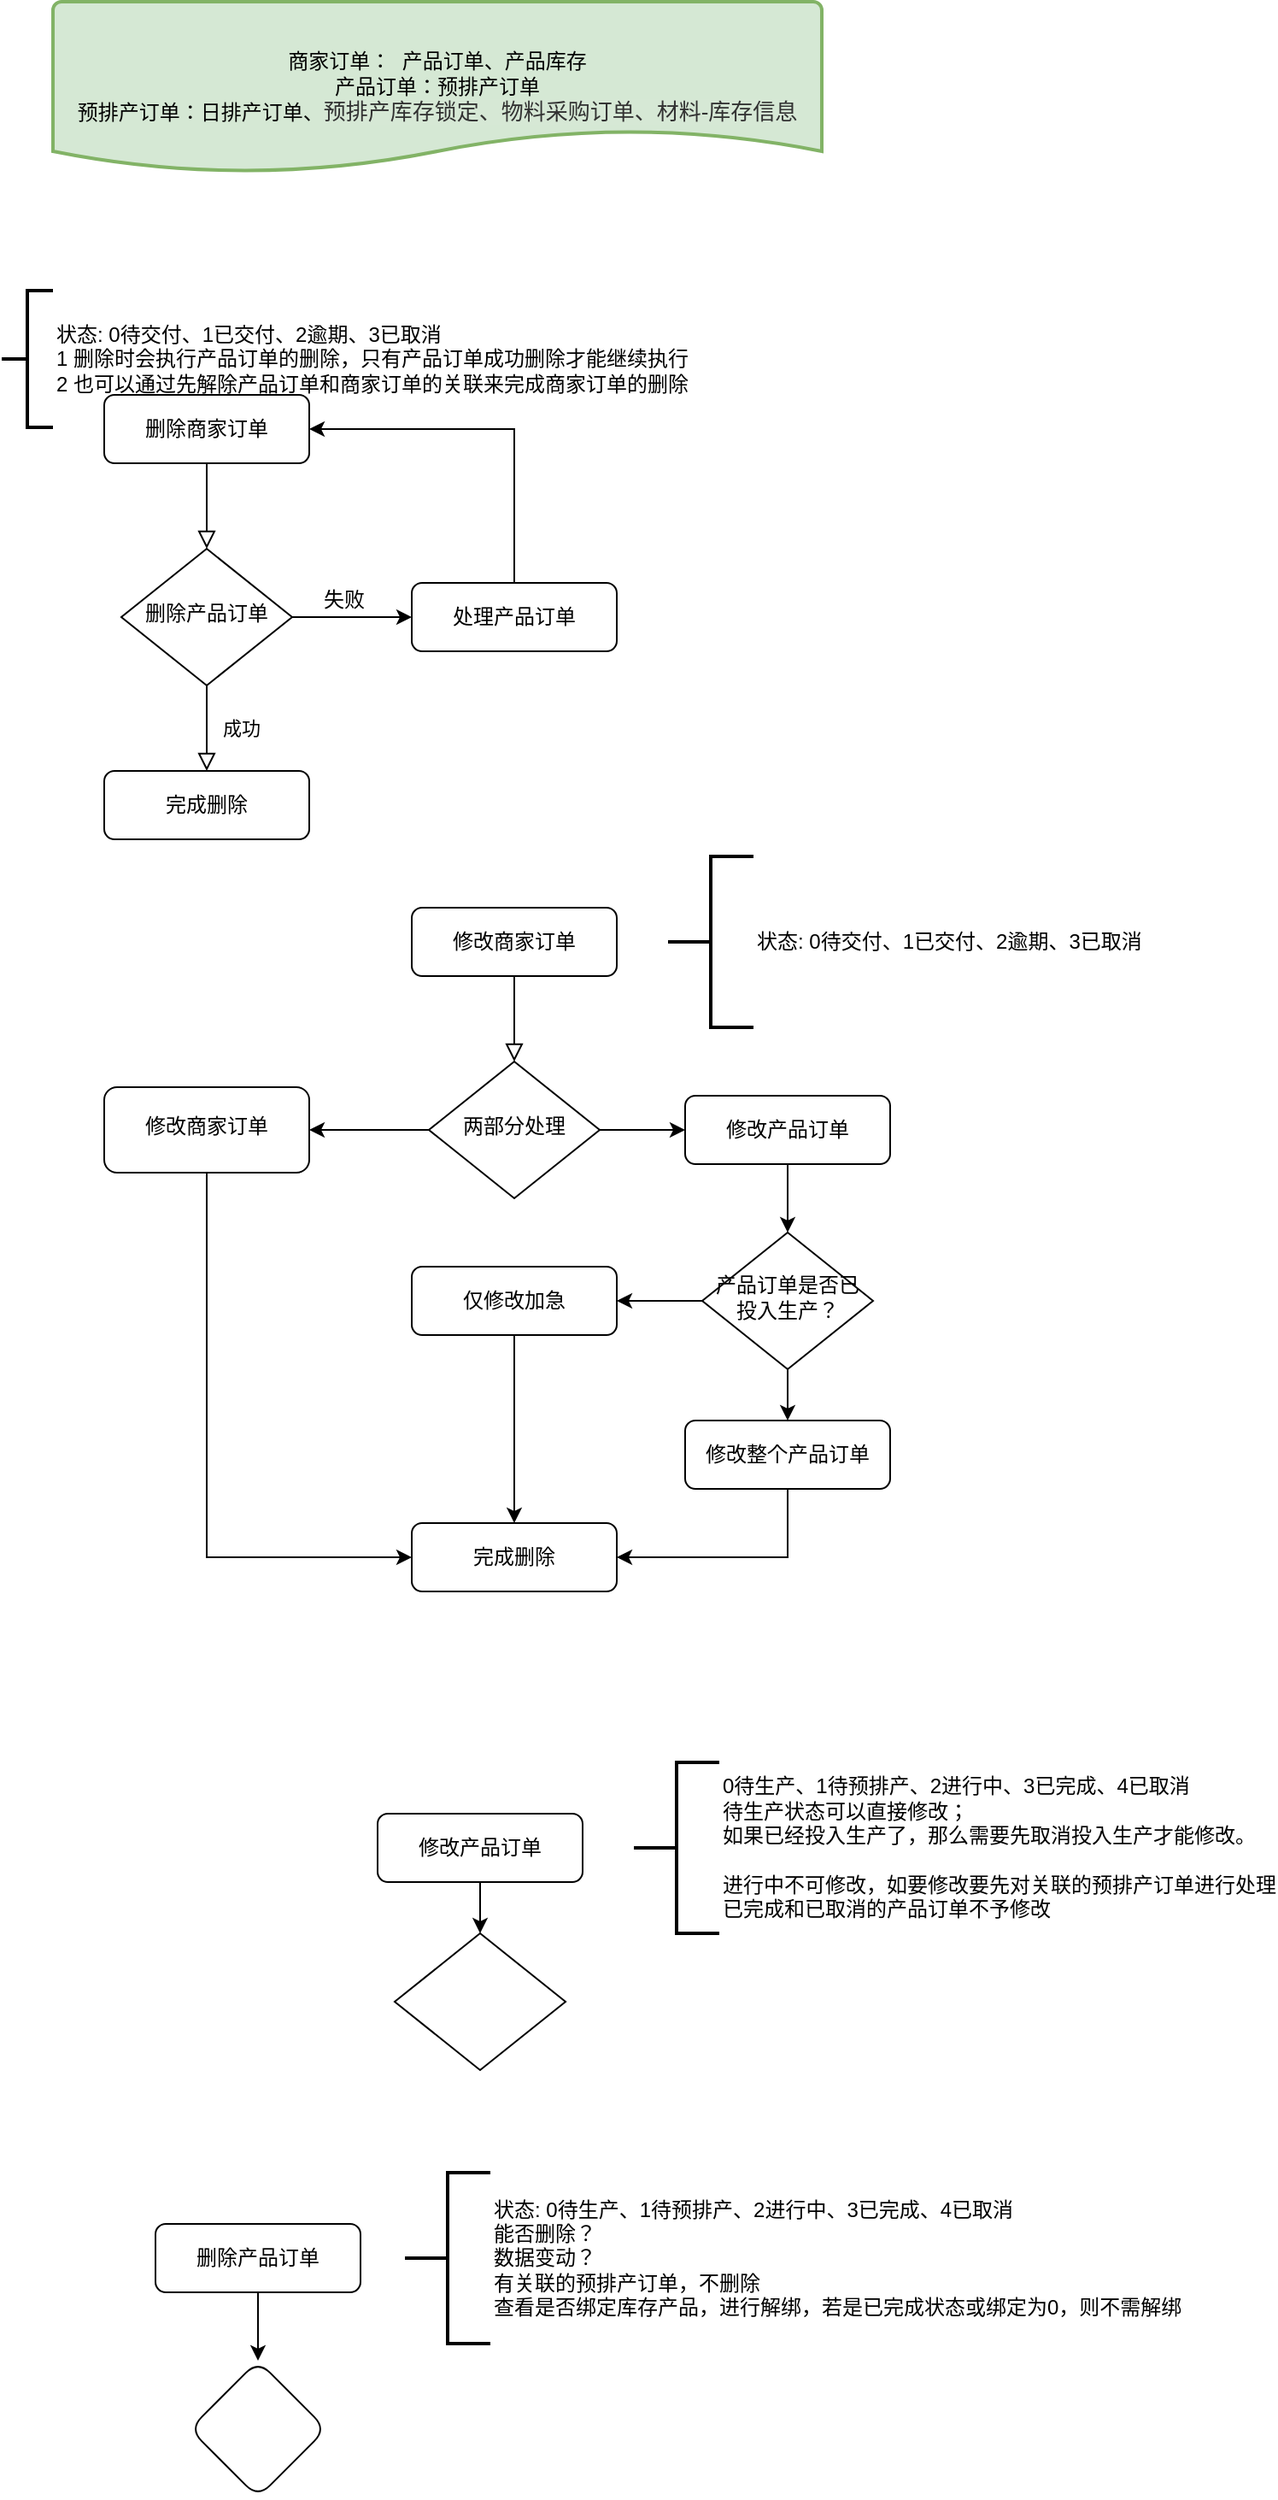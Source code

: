 <mxfile version="17.1.3" type="github">
  <diagram id="C5RBs43oDa-KdzZeNtuy" name="Page-1">
    <mxGraphModel dx="1038" dy="1716" grid="1" gridSize="10" guides="1" tooltips="1" connect="1" arrows="1" fold="1" page="1" pageScale="1" pageWidth="827" pageHeight="1169" math="0" shadow="0">
      <root>
        <mxCell id="WIyWlLk6GJQsqaUBKTNV-0" />
        <mxCell id="WIyWlLk6GJQsqaUBKTNV-1" parent="WIyWlLk6GJQsqaUBKTNV-0" />
        <mxCell id="WIyWlLk6GJQsqaUBKTNV-2" value="" style="rounded=0;html=1;jettySize=auto;orthogonalLoop=1;fontSize=11;endArrow=block;endFill=0;endSize=8;strokeWidth=1;shadow=0;labelBackgroundColor=none;edgeStyle=orthogonalEdgeStyle;" parent="WIyWlLk6GJQsqaUBKTNV-1" source="WIyWlLk6GJQsqaUBKTNV-3" edge="1">
          <mxGeometry relative="1" as="geometry">
            <mxPoint x="180" y="-800" as="targetPoint" />
          </mxGeometry>
        </mxCell>
        <mxCell id="WIyWlLk6GJQsqaUBKTNV-3" value="删除商家订单" style="rounded=1;whiteSpace=wrap;html=1;fontSize=12;glass=0;strokeWidth=1;shadow=0;" parent="WIyWlLk6GJQsqaUBKTNV-1" vertex="1">
          <mxGeometry x="120" y="-890" width="120" height="40" as="geometry" />
        </mxCell>
        <mxCell id="WIyWlLk6GJQsqaUBKTNV-4" value="成功" style="rounded=0;html=1;jettySize=auto;orthogonalLoop=1;fontSize=11;endArrow=block;endFill=0;endSize=8;strokeWidth=1;shadow=0;labelBackgroundColor=none;edgeStyle=orthogonalEdgeStyle;entryX=0.5;entryY=0;entryDx=0;entryDy=0;exitX=0.5;exitY=1;exitDx=0;exitDy=0;" parent="WIyWlLk6GJQsqaUBKTNV-1" source="4a2UcWddZCdq6afZ1OfK-3" target="WIyWlLk6GJQsqaUBKTNV-11" edge="1">
          <mxGeometry y="20" relative="1" as="geometry">
            <mxPoint as="offset" />
            <mxPoint x="180" y="-680" as="targetPoint" />
            <mxPoint x="180" y="-740" as="sourcePoint" />
          </mxGeometry>
        </mxCell>
        <mxCell id="WIyWlLk6GJQsqaUBKTNV-11" value="完成删除" style="rounded=1;whiteSpace=wrap;html=1;fontSize=12;glass=0;strokeWidth=1;shadow=0;" parent="WIyWlLk6GJQsqaUBKTNV-1" vertex="1">
          <mxGeometry x="120" y="-670" width="120" height="40" as="geometry" />
        </mxCell>
        <mxCell id="bhtRpw5px7U3JFPzSxyA-3" value="商家订单：&amp;nbsp; 产品订单、产品库存&lt;br&gt;产品订单：预排产订单&lt;br&gt;预排产订单：日排产订单、&lt;span style=&quot;color: rgb(50 , 50 , 50) ; font-size: 13px ; background-color: rgba(255 , 255 , 255 , 0.01)&quot;&gt;预排产库存锁定、物料采购订单、&lt;/span&gt;&lt;span style=&quot;color: rgb(50 , 50 , 50) ; font-size: 13px ; background-color: rgba(255 , 255 , 255 , 0.01)&quot;&gt;材料-库存信息&lt;/span&gt;" style="strokeWidth=2;html=1;shape=mxgraph.flowchart.document2;whiteSpace=wrap;size=0.25;fillColor=#d5e8d4;strokeColor=#82b366;" parent="WIyWlLk6GJQsqaUBKTNV-1" vertex="1">
          <mxGeometry x="90" y="-1120" width="450" height="100" as="geometry" />
        </mxCell>
        <mxCell id="e_4AayXEStNU0mehBLRU-0" value="" style="rounded=0;html=1;jettySize=auto;orthogonalLoop=1;fontSize=11;endArrow=block;endFill=0;endSize=8;strokeWidth=1;shadow=0;labelBackgroundColor=none;edgeStyle=orthogonalEdgeStyle;" parent="WIyWlLk6GJQsqaUBKTNV-1" source="e_4AayXEStNU0mehBLRU-1" target="e_4AayXEStNU0mehBLRU-4" edge="1">
          <mxGeometry relative="1" as="geometry" />
        </mxCell>
        <mxCell id="e_4AayXEStNU0mehBLRU-1" value="修改商家订单" style="rounded=1;whiteSpace=wrap;html=1;fontSize=12;glass=0;strokeWidth=1;shadow=0;" parent="WIyWlLk6GJQsqaUBKTNV-1" vertex="1">
          <mxGeometry x="300" y="-590" width="120" height="40" as="geometry" />
        </mxCell>
        <mxCell id="e_4AayXEStNU0mehBLRU-10" value="" style="edgeStyle=orthogonalEdgeStyle;rounded=0;orthogonalLoop=1;jettySize=auto;html=1;" parent="WIyWlLk6GJQsqaUBKTNV-1" source="e_4AayXEStNU0mehBLRU-4" target="e_4AayXEStNU0mehBLRU-9" edge="1">
          <mxGeometry relative="1" as="geometry" />
        </mxCell>
        <mxCell id="e_4AayXEStNU0mehBLRU-11" value="" style="edgeStyle=orthogonalEdgeStyle;rounded=0;orthogonalLoop=1;jettySize=auto;html=1;" parent="WIyWlLk6GJQsqaUBKTNV-1" source="e_4AayXEStNU0mehBLRU-4" target="e_4AayXEStNU0mehBLRU-6" edge="1">
          <mxGeometry relative="1" as="geometry" />
        </mxCell>
        <mxCell id="e_4AayXEStNU0mehBLRU-4" value="两部分处理" style="rhombus;whiteSpace=wrap;html=1;shadow=0;fontFamily=Helvetica;fontSize=12;align=center;strokeWidth=1;spacing=6;spacingTop=-4;" parent="WIyWlLk6GJQsqaUBKTNV-1" vertex="1">
          <mxGeometry x="310" y="-500" width="100" height="80" as="geometry" />
        </mxCell>
        <mxCell id="e_4AayXEStNU0mehBLRU-18" style="edgeStyle=orthogonalEdgeStyle;rounded=0;orthogonalLoop=1;jettySize=auto;html=1;entryX=0.5;entryY=0;entryDx=0;entryDy=0;" parent="WIyWlLk6GJQsqaUBKTNV-1" source="e_4AayXEStNU0mehBLRU-6" target="e_4AayXEStNU0mehBLRU-15" edge="1">
          <mxGeometry relative="1" as="geometry" />
        </mxCell>
        <mxCell id="e_4AayXEStNU0mehBLRU-6" value="修改产品订单" style="rounded=1;whiteSpace=wrap;html=1;fontSize=12;glass=0;strokeWidth=1;shadow=0;" parent="WIyWlLk6GJQsqaUBKTNV-1" vertex="1">
          <mxGeometry x="460" y="-480" width="120" height="40" as="geometry" />
        </mxCell>
        <mxCell id="e_4AayXEStNU0mehBLRU-7" value="完成删除" style="rounded=1;whiteSpace=wrap;html=1;fontSize=12;glass=0;strokeWidth=1;shadow=0;" parent="WIyWlLk6GJQsqaUBKTNV-1" vertex="1">
          <mxGeometry x="300" y="-230" width="120" height="40" as="geometry" />
        </mxCell>
        <mxCell id="e_4AayXEStNU0mehBLRU-28" style="edgeStyle=orthogonalEdgeStyle;rounded=0;orthogonalLoop=1;jettySize=auto;html=1;entryX=0;entryY=0.5;entryDx=0;entryDy=0;" parent="WIyWlLk6GJQsqaUBKTNV-1" source="e_4AayXEStNU0mehBLRU-9" target="e_4AayXEStNU0mehBLRU-7" edge="1">
          <mxGeometry relative="1" as="geometry">
            <mxPoint x="360" y="-270" as="targetPoint" />
            <Array as="points">
              <mxPoint x="180" y="-210" />
            </Array>
          </mxGeometry>
        </mxCell>
        <mxCell id="e_4AayXEStNU0mehBLRU-9" value="修改商家订单" style="rounded=1;whiteSpace=wrap;html=1;shadow=0;strokeWidth=1;spacing=6;spacingTop=-4;" parent="WIyWlLk6GJQsqaUBKTNV-1" vertex="1">
          <mxGeometry x="120" y="-485" width="120" height="50" as="geometry" />
        </mxCell>
        <mxCell id="e_4AayXEStNU0mehBLRU-23" value="" style="edgeStyle=orthogonalEdgeStyle;rounded=0;orthogonalLoop=1;jettySize=auto;html=1;" parent="WIyWlLk6GJQsqaUBKTNV-1" source="e_4AayXEStNU0mehBLRU-15" target="e_4AayXEStNU0mehBLRU-22" edge="1">
          <mxGeometry relative="1" as="geometry" />
        </mxCell>
        <mxCell id="e_4AayXEStNU0mehBLRU-25" value="" style="edgeStyle=orthogonalEdgeStyle;rounded=0;orthogonalLoop=1;jettySize=auto;html=1;" parent="WIyWlLk6GJQsqaUBKTNV-1" source="e_4AayXEStNU0mehBLRU-15" target="e_4AayXEStNU0mehBLRU-24" edge="1">
          <mxGeometry relative="1" as="geometry" />
        </mxCell>
        <mxCell id="e_4AayXEStNU0mehBLRU-15" value="产品订单是否已投入生产？" style="rhombus;whiteSpace=wrap;html=1;shadow=0;fontFamily=Helvetica;fontSize=12;align=center;strokeWidth=1;spacing=6;spacingTop=-4;" parent="WIyWlLk6GJQsqaUBKTNV-1" vertex="1">
          <mxGeometry x="470" y="-400" width="100" height="80" as="geometry" />
        </mxCell>
        <mxCell id="e_4AayXEStNU0mehBLRU-26" style="edgeStyle=orthogonalEdgeStyle;rounded=0;orthogonalLoop=1;jettySize=auto;html=1;" parent="WIyWlLk6GJQsqaUBKTNV-1" source="e_4AayXEStNU0mehBLRU-22" target="e_4AayXEStNU0mehBLRU-7" edge="1">
          <mxGeometry relative="1" as="geometry" />
        </mxCell>
        <mxCell id="e_4AayXEStNU0mehBLRU-22" value="仅修改加急" style="rounded=1;whiteSpace=wrap;html=1;fontSize=12;glass=0;strokeWidth=1;shadow=0;" parent="WIyWlLk6GJQsqaUBKTNV-1" vertex="1">
          <mxGeometry x="300" y="-380" width="120" height="40" as="geometry" />
        </mxCell>
        <mxCell id="e_4AayXEStNU0mehBLRU-30" style="edgeStyle=orthogonalEdgeStyle;rounded=0;orthogonalLoop=1;jettySize=auto;html=1;exitX=0.5;exitY=1;exitDx=0;exitDy=0;entryX=1;entryY=0.5;entryDx=0;entryDy=0;" parent="WIyWlLk6GJQsqaUBKTNV-1" source="e_4AayXEStNU0mehBLRU-24" target="e_4AayXEStNU0mehBLRU-7" edge="1">
          <mxGeometry relative="1" as="geometry" />
        </mxCell>
        <mxCell id="e_4AayXEStNU0mehBLRU-24" value="修改整个产品订单" style="rounded=1;whiteSpace=wrap;html=1;fontSize=12;glass=0;strokeWidth=1;shadow=0;" parent="WIyWlLk6GJQsqaUBKTNV-1" vertex="1">
          <mxGeometry x="460" y="-290" width="120" height="40" as="geometry" />
        </mxCell>
        <mxCell id="5FaI2_AjHvMNQ4dwPlwW-2" value="" style="edgeStyle=orthogonalEdgeStyle;rounded=0;orthogonalLoop=1;jettySize=auto;html=1;entryX=0.5;entryY=0;entryDx=0;entryDy=0;" parent="WIyWlLk6GJQsqaUBKTNV-1" source="5FaI2_AjHvMNQ4dwPlwW-0" target="5FaI2_AjHvMNQ4dwPlwW-3" edge="1">
          <mxGeometry relative="1" as="geometry">
            <mxPoint x="340" y="40" as="targetPoint" />
          </mxGeometry>
        </mxCell>
        <mxCell id="5FaI2_AjHvMNQ4dwPlwW-0" value="修改产品订单" style="rounded=1;whiteSpace=wrap;html=1;fontSize=12;glass=0;strokeWidth=1;shadow=0;" parent="WIyWlLk6GJQsqaUBKTNV-1" vertex="1">
          <mxGeometry x="280" y="-60" width="120" height="40" as="geometry" />
        </mxCell>
        <mxCell id="5FaI2_AjHvMNQ4dwPlwW-3" value="" style="rhombus;whiteSpace=wrap;html=1;shadow=0;fontFamily=Helvetica;fontSize=12;align=center;strokeWidth=1;spacing=6;spacingTop=-4;" parent="WIyWlLk6GJQsqaUBKTNV-1" vertex="1">
          <mxGeometry x="290" y="10" width="100" height="80" as="geometry" />
        </mxCell>
        <mxCell id="5FaI2_AjHvMNQ4dwPlwW-4" value="0待生产、1待预排产、2进行中、3已完成、4已取消&lt;br&gt;待生产状态可以直接修改；&lt;br&gt;如果已经投入生产了，那么需要先取消投入生产才能修改。&lt;br&gt;&lt;br&gt;进行中不可修改，如要修改要先对关联的预排产订单进行处理&lt;br&gt;已完成和已取消的产品订单不予修改" style="strokeWidth=2;html=1;shape=mxgraph.flowchart.annotation_2;align=left;labelPosition=right;pointerEvents=1;" parent="WIyWlLk6GJQsqaUBKTNV-1" vertex="1">
          <mxGeometry x="430" y="-90" width="50" height="100" as="geometry" />
        </mxCell>
        <mxCell id="pQeIfIIc8u159uHe44wj-2" value="" style="edgeStyle=orthogonalEdgeStyle;rounded=0;orthogonalLoop=1;jettySize=auto;html=1;" parent="WIyWlLk6GJQsqaUBKTNV-1" source="pQeIfIIc8u159uHe44wj-0" target="pQeIfIIc8u159uHe44wj-1" edge="1">
          <mxGeometry relative="1" as="geometry" />
        </mxCell>
        <mxCell id="pQeIfIIc8u159uHe44wj-0" value="删除产品订单" style="rounded=1;whiteSpace=wrap;html=1;fontSize=12;glass=0;strokeWidth=1;shadow=0;" parent="WIyWlLk6GJQsqaUBKTNV-1" vertex="1">
          <mxGeometry x="150" y="180" width="120" height="40" as="geometry" />
        </mxCell>
        <mxCell id="pQeIfIIc8u159uHe44wj-1" value="" style="rhombus;whiteSpace=wrap;html=1;rounded=1;glass=0;strokeWidth=1;shadow=0;" parent="WIyWlLk6GJQsqaUBKTNV-1" vertex="1">
          <mxGeometry x="170" y="260" width="80" height="80" as="geometry" />
        </mxCell>
        <mxCell id="pQeIfIIc8u159uHe44wj-3" value="状态: 0待生产、1待预排产、2进行中、3已完成、4已取消&lt;br&gt;能否删除？&lt;br&gt;数据变动？&lt;br&gt;有关联的预排产订单，不删除&lt;br&gt;查看是否绑定库存产品，进行解绑，若是已完成状态或绑定为0，则不需解绑" style="strokeWidth=2;html=1;shape=mxgraph.flowchart.annotation_2;align=left;labelPosition=right;pointerEvents=1;" parent="WIyWlLk6GJQsqaUBKTNV-1" vertex="1">
          <mxGeometry x="296" y="150" width="50" height="100" as="geometry" />
        </mxCell>
        <mxCell id="4a2UcWddZCdq6afZ1OfK-0" value="状态: 0待交付、1已交付、2逾期、3已取消" style="strokeWidth=2;html=1;shape=mxgraph.flowchart.annotation_2;align=left;labelPosition=right;pointerEvents=1;" vertex="1" parent="WIyWlLk6GJQsqaUBKTNV-1">
          <mxGeometry x="450" y="-620" width="50" height="100" as="geometry" />
        </mxCell>
        <mxCell id="4a2UcWddZCdq6afZ1OfK-1" value="状态: 0待交付、1已交付、2逾期、3已取消&lt;br&gt;1 删除时会执行产品订单的删除，只有产品订单成功删除才能继续执行&lt;br&gt;2 也可以通过先解除产品订单和商家订单的关联来完成商家订单的删除" style="strokeWidth=2;html=1;shape=mxgraph.flowchart.annotation_2;align=left;labelPosition=right;pointerEvents=1;" vertex="1" parent="WIyWlLk6GJQsqaUBKTNV-1">
          <mxGeometry x="60" y="-951" width="30" height="80" as="geometry" />
        </mxCell>
        <mxCell id="4a2UcWddZCdq6afZ1OfK-6" value="" style="edgeStyle=orthogonalEdgeStyle;rounded=0;orthogonalLoop=1;jettySize=auto;html=1;" edge="1" parent="WIyWlLk6GJQsqaUBKTNV-1" source="4a2UcWddZCdq6afZ1OfK-3">
          <mxGeometry relative="1" as="geometry">
            <mxPoint x="300" y="-760" as="targetPoint" />
          </mxGeometry>
        </mxCell>
        <mxCell id="4a2UcWddZCdq6afZ1OfK-3" value="删除产品订单" style="rhombus;whiteSpace=wrap;html=1;shadow=0;fontFamily=Helvetica;fontSize=12;align=center;strokeWidth=1;spacing=6;spacingTop=-4;" vertex="1" parent="WIyWlLk6GJQsqaUBKTNV-1">
          <mxGeometry x="130" y="-800" width="100" height="80" as="geometry" />
        </mxCell>
        <mxCell id="4a2UcWddZCdq6afZ1OfK-8" value="失败" style="text;html=1;align=center;verticalAlign=middle;resizable=0;points=[];autosize=1;strokeColor=none;fillColor=none;" vertex="1" parent="WIyWlLk6GJQsqaUBKTNV-1">
          <mxGeometry x="240" y="-780" width="40" height="20" as="geometry" />
        </mxCell>
        <mxCell id="4a2UcWddZCdq6afZ1OfK-11" style="edgeStyle=orthogonalEdgeStyle;rounded=0;orthogonalLoop=1;jettySize=auto;html=1;exitX=0.5;exitY=0;exitDx=0;exitDy=0;entryX=1;entryY=0.5;entryDx=0;entryDy=0;" edge="1" parent="WIyWlLk6GJQsqaUBKTNV-1" source="4a2UcWddZCdq6afZ1OfK-10" target="WIyWlLk6GJQsqaUBKTNV-3">
          <mxGeometry relative="1" as="geometry" />
        </mxCell>
        <mxCell id="4a2UcWddZCdq6afZ1OfK-10" value="处理产品订单" style="rounded=1;whiteSpace=wrap;html=1;fontSize=12;glass=0;strokeWidth=1;shadow=0;" vertex="1" parent="WIyWlLk6GJQsqaUBKTNV-1">
          <mxGeometry x="300" y="-780" width="120" height="40" as="geometry" />
        </mxCell>
      </root>
    </mxGraphModel>
  </diagram>
</mxfile>
